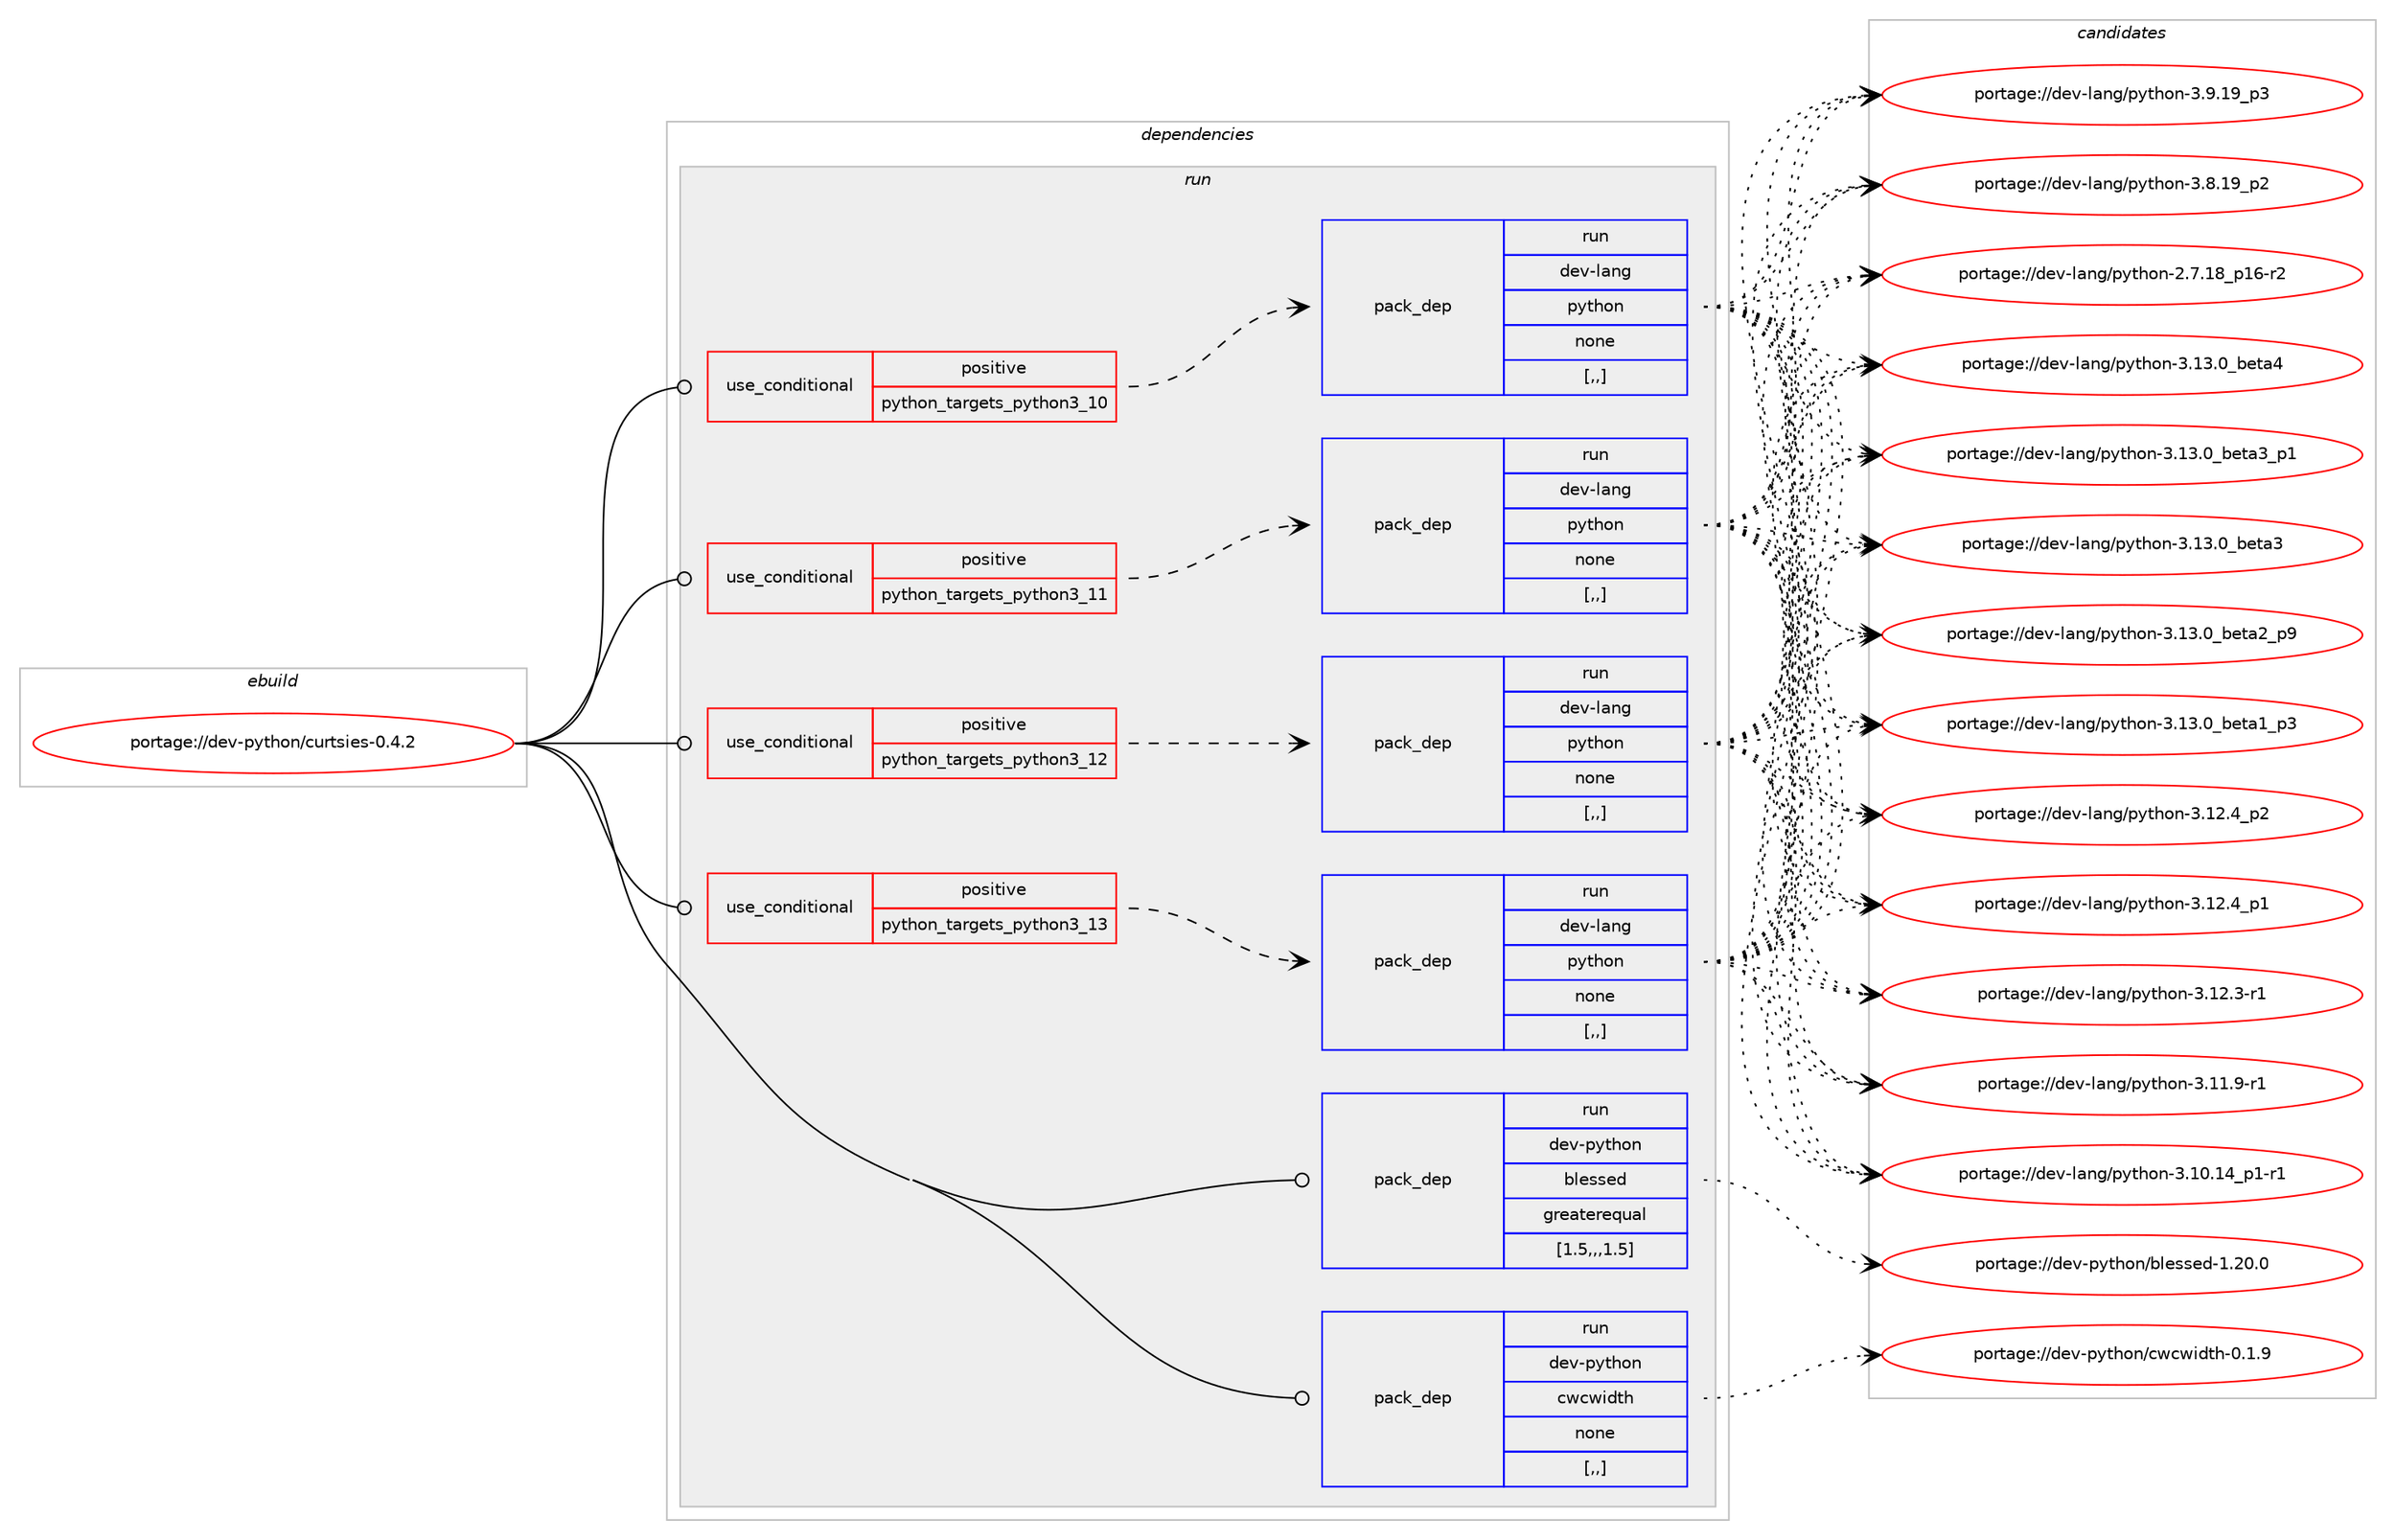 digraph prolog {

# *************
# Graph options
# *************

newrank=true;
concentrate=true;
compound=true;
graph [rankdir=LR,fontname=Helvetica,fontsize=10,ranksep=1.5];#, ranksep=2.5, nodesep=0.2];
edge  [arrowhead=vee];
node  [fontname=Helvetica,fontsize=10];

# **********
# The ebuild
# **********

subgraph cluster_leftcol {
color=gray;
label=<<i>ebuild</i>>;
id [label="portage://dev-python/curtsies-0.4.2", color=red, width=4, href="../dev-python/curtsies-0.4.2.svg"];
}

# ****************
# The dependencies
# ****************

subgraph cluster_midcol {
color=gray;
label=<<i>dependencies</i>>;
subgraph cluster_compile {
fillcolor="#eeeeee";
style=filled;
label=<<i>compile</i>>;
}
subgraph cluster_compileandrun {
fillcolor="#eeeeee";
style=filled;
label=<<i>compile and run</i>>;
}
subgraph cluster_run {
fillcolor="#eeeeee";
style=filled;
label=<<i>run</i>>;
subgraph cond32173 {
dependency144975 [label=<<TABLE BORDER="0" CELLBORDER="1" CELLSPACING="0" CELLPADDING="4"><TR><TD ROWSPAN="3" CELLPADDING="10">use_conditional</TD></TR><TR><TD>positive</TD></TR><TR><TD>python_targets_python3_10</TD></TR></TABLE>>, shape=none, color=red];
subgraph pack111555 {
dependency144976 [label=<<TABLE BORDER="0" CELLBORDER="1" CELLSPACING="0" CELLPADDING="4" WIDTH="220"><TR><TD ROWSPAN="6" CELLPADDING="30">pack_dep</TD></TR><TR><TD WIDTH="110">run</TD></TR><TR><TD>dev-lang</TD></TR><TR><TD>python</TD></TR><TR><TD>none</TD></TR><TR><TD>[,,]</TD></TR></TABLE>>, shape=none, color=blue];
}
dependency144975:e -> dependency144976:w [weight=20,style="dashed",arrowhead="vee"];
}
id:e -> dependency144975:w [weight=20,style="solid",arrowhead="odot"];
subgraph cond32174 {
dependency144977 [label=<<TABLE BORDER="0" CELLBORDER="1" CELLSPACING="0" CELLPADDING="4"><TR><TD ROWSPAN="3" CELLPADDING="10">use_conditional</TD></TR><TR><TD>positive</TD></TR><TR><TD>python_targets_python3_11</TD></TR></TABLE>>, shape=none, color=red];
subgraph pack111556 {
dependency144978 [label=<<TABLE BORDER="0" CELLBORDER="1" CELLSPACING="0" CELLPADDING="4" WIDTH="220"><TR><TD ROWSPAN="6" CELLPADDING="30">pack_dep</TD></TR><TR><TD WIDTH="110">run</TD></TR><TR><TD>dev-lang</TD></TR><TR><TD>python</TD></TR><TR><TD>none</TD></TR><TR><TD>[,,]</TD></TR></TABLE>>, shape=none, color=blue];
}
dependency144977:e -> dependency144978:w [weight=20,style="dashed",arrowhead="vee"];
}
id:e -> dependency144977:w [weight=20,style="solid",arrowhead="odot"];
subgraph cond32175 {
dependency144979 [label=<<TABLE BORDER="0" CELLBORDER="1" CELLSPACING="0" CELLPADDING="4"><TR><TD ROWSPAN="3" CELLPADDING="10">use_conditional</TD></TR><TR><TD>positive</TD></TR><TR><TD>python_targets_python3_12</TD></TR></TABLE>>, shape=none, color=red];
subgraph pack111557 {
dependency144980 [label=<<TABLE BORDER="0" CELLBORDER="1" CELLSPACING="0" CELLPADDING="4" WIDTH="220"><TR><TD ROWSPAN="6" CELLPADDING="30">pack_dep</TD></TR><TR><TD WIDTH="110">run</TD></TR><TR><TD>dev-lang</TD></TR><TR><TD>python</TD></TR><TR><TD>none</TD></TR><TR><TD>[,,]</TD></TR></TABLE>>, shape=none, color=blue];
}
dependency144979:e -> dependency144980:w [weight=20,style="dashed",arrowhead="vee"];
}
id:e -> dependency144979:w [weight=20,style="solid",arrowhead="odot"];
subgraph cond32176 {
dependency144981 [label=<<TABLE BORDER="0" CELLBORDER="1" CELLSPACING="0" CELLPADDING="4"><TR><TD ROWSPAN="3" CELLPADDING="10">use_conditional</TD></TR><TR><TD>positive</TD></TR><TR><TD>python_targets_python3_13</TD></TR></TABLE>>, shape=none, color=red];
subgraph pack111558 {
dependency144982 [label=<<TABLE BORDER="0" CELLBORDER="1" CELLSPACING="0" CELLPADDING="4" WIDTH="220"><TR><TD ROWSPAN="6" CELLPADDING="30">pack_dep</TD></TR><TR><TD WIDTH="110">run</TD></TR><TR><TD>dev-lang</TD></TR><TR><TD>python</TD></TR><TR><TD>none</TD></TR><TR><TD>[,,]</TD></TR></TABLE>>, shape=none, color=blue];
}
dependency144981:e -> dependency144982:w [weight=20,style="dashed",arrowhead="vee"];
}
id:e -> dependency144981:w [weight=20,style="solid",arrowhead="odot"];
subgraph pack111559 {
dependency144983 [label=<<TABLE BORDER="0" CELLBORDER="1" CELLSPACING="0" CELLPADDING="4" WIDTH="220"><TR><TD ROWSPAN="6" CELLPADDING="30">pack_dep</TD></TR><TR><TD WIDTH="110">run</TD></TR><TR><TD>dev-python</TD></TR><TR><TD>blessed</TD></TR><TR><TD>greaterequal</TD></TR><TR><TD>[1.5,,,1.5]</TD></TR></TABLE>>, shape=none, color=blue];
}
id:e -> dependency144983:w [weight=20,style="solid",arrowhead="odot"];
subgraph pack111560 {
dependency144984 [label=<<TABLE BORDER="0" CELLBORDER="1" CELLSPACING="0" CELLPADDING="4" WIDTH="220"><TR><TD ROWSPAN="6" CELLPADDING="30">pack_dep</TD></TR><TR><TD WIDTH="110">run</TD></TR><TR><TD>dev-python</TD></TR><TR><TD>cwcwidth</TD></TR><TR><TD>none</TD></TR><TR><TD>[,,]</TD></TR></TABLE>>, shape=none, color=blue];
}
id:e -> dependency144984:w [weight=20,style="solid",arrowhead="odot"];
}
}

# **************
# The candidates
# **************

subgraph cluster_choices {
rank=same;
color=gray;
label=<<i>candidates</i>>;

subgraph choice111555 {
color=black;
nodesep=1;
choice1001011184510897110103471121211161041111104551464951464895981011169752 [label="portage://dev-lang/python-3.13.0_beta4", color=red, width=4,href="../dev-lang/python-3.13.0_beta4.svg"];
choice10010111845108971101034711212111610411111045514649514648959810111697519511249 [label="portage://dev-lang/python-3.13.0_beta3_p1", color=red, width=4,href="../dev-lang/python-3.13.0_beta3_p1.svg"];
choice1001011184510897110103471121211161041111104551464951464895981011169751 [label="portage://dev-lang/python-3.13.0_beta3", color=red, width=4,href="../dev-lang/python-3.13.0_beta3.svg"];
choice10010111845108971101034711212111610411111045514649514648959810111697509511257 [label="portage://dev-lang/python-3.13.0_beta2_p9", color=red, width=4,href="../dev-lang/python-3.13.0_beta2_p9.svg"];
choice10010111845108971101034711212111610411111045514649514648959810111697499511251 [label="portage://dev-lang/python-3.13.0_beta1_p3", color=red, width=4,href="../dev-lang/python-3.13.0_beta1_p3.svg"];
choice100101118451089711010347112121116104111110455146495046529511250 [label="portage://dev-lang/python-3.12.4_p2", color=red, width=4,href="../dev-lang/python-3.12.4_p2.svg"];
choice100101118451089711010347112121116104111110455146495046529511249 [label="portage://dev-lang/python-3.12.4_p1", color=red, width=4,href="../dev-lang/python-3.12.4_p1.svg"];
choice100101118451089711010347112121116104111110455146495046514511449 [label="portage://dev-lang/python-3.12.3-r1", color=red, width=4,href="../dev-lang/python-3.12.3-r1.svg"];
choice100101118451089711010347112121116104111110455146494946574511449 [label="portage://dev-lang/python-3.11.9-r1", color=red, width=4,href="../dev-lang/python-3.11.9-r1.svg"];
choice100101118451089711010347112121116104111110455146494846495295112494511449 [label="portage://dev-lang/python-3.10.14_p1-r1", color=red, width=4,href="../dev-lang/python-3.10.14_p1-r1.svg"];
choice100101118451089711010347112121116104111110455146574649579511251 [label="portage://dev-lang/python-3.9.19_p3", color=red, width=4,href="../dev-lang/python-3.9.19_p3.svg"];
choice100101118451089711010347112121116104111110455146564649579511250 [label="portage://dev-lang/python-3.8.19_p2", color=red, width=4,href="../dev-lang/python-3.8.19_p2.svg"];
choice100101118451089711010347112121116104111110455046554649569511249544511450 [label="portage://dev-lang/python-2.7.18_p16-r2", color=red, width=4,href="../dev-lang/python-2.7.18_p16-r2.svg"];
dependency144976:e -> choice1001011184510897110103471121211161041111104551464951464895981011169752:w [style=dotted,weight="100"];
dependency144976:e -> choice10010111845108971101034711212111610411111045514649514648959810111697519511249:w [style=dotted,weight="100"];
dependency144976:e -> choice1001011184510897110103471121211161041111104551464951464895981011169751:w [style=dotted,weight="100"];
dependency144976:e -> choice10010111845108971101034711212111610411111045514649514648959810111697509511257:w [style=dotted,weight="100"];
dependency144976:e -> choice10010111845108971101034711212111610411111045514649514648959810111697499511251:w [style=dotted,weight="100"];
dependency144976:e -> choice100101118451089711010347112121116104111110455146495046529511250:w [style=dotted,weight="100"];
dependency144976:e -> choice100101118451089711010347112121116104111110455146495046529511249:w [style=dotted,weight="100"];
dependency144976:e -> choice100101118451089711010347112121116104111110455146495046514511449:w [style=dotted,weight="100"];
dependency144976:e -> choice100101118451089711010347112121116104111110455146494946574511449:w [style=dotted,weight="100"];
dependency144976:e -> choice100101118451089711010347112121116104111110455146494846495295112494511449:w [style=dotted,weight="100"];
dependency144976:e -> choice100101118451089711010347112121116104111110455146574649579511251:w [style=dotted,weight="100"];
dependency144976:e -> choice100101118451089711010347112121116104111110455146564649579511250:w [style=dotted,weight="100"];
dependency144976:e -> choice100101118451089711010347112121116104111110455046554649569511249544511450:w [style=dotted,weight="100"];
}
subgraph choice111556 {
color=black;
nodesep=1;
choice1001011184510897110103471121211161041111104551464951464895981011169752 [label="portage://dev-lang/python-3.13.0_beta4", color=red, width=4,href="../dev-lang/python-3.13.0_beta4.svg"];
choice10010111845108971101034711212111610411111045514649514648959810111697519511249 [label="portage://dev-lang/python-3.13.0_beta3_p1", color=red, width=4,href="../dev-lang/python-3.13.0_beta3_p1.svg"];
choice1001011184510897110103471121211161041111104551464951464895981011169751 [label="portage://dev-lang/python-3.13.0_beta3", color=red, width=4,href="../dev-lang/python-3.13.0_beta3.svg"];
choice10010111845108971101034711212111610411111045514649514648959810111697509511257 [label="portage://dev-lang/python-3.13.0_beta2_p9", color=red, width=4,href="../dev-lang/python-3.13.0_beta2_p9.svg"];
choice10010111845108971101034711212111610411111045514649514648959810111697499511251 [label="portage://dev-lang/python-3.13.0_beta1_p3", color=red, width=4,href="../dev-lang/python-3.13.0_beta1_p3.svg"];
choice100101118451089711010347112121116104111110455146495046529511250 [label="portage://dev-lang/python-3.12.4_p2", color=red, width=4,href="../dev-lang/python-3.12.4_p2.svg"];
choice100101118451089711010347112121116104111110455146495046529511249 [label="portage://dev-lang/python-3.12.4_p1", color=red, width=4,href="../dev-lang/python-3.12.4_p1.svg"];
choice100101118451089711010347112121116104111110455146495046514511449 [label="portage://dev-lang/python-3.12.3-r1", color=red, width=4,href="../dev-lang/python-3.12.3-r1.svg"];
choice100101118451089711010347112121116104111110455146494946574511449 [label="portage://dev-lang/python-3.11.9-r1", color=red, width=4,href="../dev-lang/python-3.11.9-r1.svg"];
choice100101118451089711010347112121116104111110455146494846495295112494511449 [label="portage://dev-lang/python-3.10.14_p1-r1", color=red, width=4,href="../dev-lang/python-3.10.14_p1-r1.svg"];
choice100101118451089711010347112121116104111110455146574649579511251 [label="portage://dev-lang/python-3.9.19_p3", color=red, width=4,href="../dev-lang/python-3.9.19_p3.svg"];
choice100101118451089711010347112121116104111110455146564649579511250 [label="portage://dev-lang/python-3.8.19_p2", color=red, width=4,href="../dev-lang/python-3.8.19_p2.svg"];
choice100101118451089711010347112121116104111110455046554649569511249544511450 [label="portage://dev-lang/python-2.7.18_p16-r2", color=red, width=4,href="../dev-lang/python-2.7.18_p16-r2.svg"];
dependency144978:e -> choice1001011184510897110103471121211161041111104551464951464895981011169752:w [style=dotted,weight="100"];
dependency144978:e -> choice10010111845108971101034711212111610411111045514649514648959810111697519511249:w [style=dotted,weight="100"];
dependency144978:e -> choice1001011184510897110103471121211161041111104551464951464895981011169751:w [style=dotted,weight="100"];
dependency144978:e -> choice10010111845108971101034711212111610411111045514649514648959810111697509511257:w [style=dotted,weight="100"];
dependency144978:e -> choice10010111845108971101034711212111610411111045514649514648959810111697499511251:w [style=dotted,weight="100"];
dependency144978:e -> choice100101118451089711010347112121116104111110455146495046529511250:w [style=dotted,weight="100"];
dependency144978:e -> choice100101118451089711010347112121116104111110455146495046529511249:w [style=dotted,weight="100"];
dependency144978:e -> choice100101118451089711010347112121116104111110455146495046514511449:w [style=dotted,weight="100"];
dependency144978:e -> choice100101118451089711010347112121116104111110455146494946574511449:w [style=dotted,weight="100"];
dependency144978:e -> choice100101118451089711010347112121116104111110455146494846495295112494511449:w [style=dotted,weight="100"];
dependency144978:e -> choice100101118451089711010347112121116104111110455146574649579511251:w [style=dotted,weight="100"];
dependency144978:e -> choice100101118451089711010347112121116104111110455146564649579511250:w [style=dotted,weight="100"];
dependency144978:e -> choice100101118451089711010347112121116104111110455046554649569511249544511450:w [style=dotted,weight="100"];
}
subgraph choice111557 {
color=black;
nodesep=1;
choice1001011184510897110103471121211161041111104551464951464895981011169752 [label="portage://dev-lang/python-3.13.0_beta4", color=red, width=4,href="../dev-lang/python-3.13.0_beta4.svg"];
choice10010111845108971101034711212111610411111045514649514648959810111697519511249 [label="portage://dev-lang/python-3.13.0_beta3_p1", color=red, width=4,href="../dev-lang/python-3.13.0_beta3_p1.svg"];
choice1001011184510897110103471121211161041111104551464951464895981011169751 [label="portage://dev-lang/python-3.13.0_beta3", color=red, width=4,href="../dev-lang/python-3.13.0_beta3.svg"];
choice10010111845108971101034711212111610411111045514649514648959810111697509511257 [label="portage://dev-lang/python-3.13.0_beta2_p9", color=red, width=4,href="../dev-lang/python-3.13.0_beta2_p9.svg"];
choice10010111845108971101034711212111610411111045514649514648959810111697499511251 [label="portage://dev-lang/python-3.13.0_beta1_p3", color=red, width=4,href="../dev-lang/python-3.13.0_beta1_p3.svg"];
choice100101118451089711010347112121116104111110455146495046529511250 [label="portage://dev-lang/python-3.12.4_p2", color=red, width=4,href="../dev-lang/python-3.12.4_p2.svg"];
choice100101118451089711010347112121116104111110455146495046529511249 [label="portage://dev-lang/python-3.12.4_p1", color=red, width=4,href="../dev-lang/python-3.12.4_p1.svg"];
choice100101118451089711010347112121116104111110455146495046514511449 [label="portage://dev-lang/python-3.12.3-r1", color=red, width=4,href="../dev-lang/python-3.12.3-r1.svg"];
choice100101118451089711010347112121116104111110455146494946574511449 [label="portage://dev-lang/python-3.11.9-r1", color=red, width=4,href="../dev-lang/python-3.11.9-r1.svg"];
choice100101118451089711010347112121116104111110455146494846495295112494511449 [label="portage://dev-lang/python-3.10.14_p1-r1", color=red, width=4,href="../dev-lang/python-3.10.14_p1-r1.svg"];
choice100101118451089711010347112121116104111110455146574649579511251 [label="portage://dev-lang/python-3.9.19_p3", color=red, width=4,href="../dev-lang/python-3.9.19_p3.svg"];
choice100101118451089711010347112121116104111110455146564649579511250 [label="portage://dev-lang/python-3.8.19_p2", color=red, width=4,href="../dev-lang/python-3.8.19_p2.svg"];
choice100101118451089711010347112121116104111110455046554649569511249544511450 [label="portage://dev-lang/python-2.7.18_p16-r2", color=red, width=4,href="../dev-lang/python-2.7.18_p16-r2.svg"];
dependency144980:e -> choice1001011184510897110103471121211161041111104551464951464895981011169752:w [style=dotted,weight="100"];
dependency144980:e -> choice10010111845108971101034711212111610411111045514649514648959810111697519511249:w [style=dotted,weight="100"];
dependency144980:e -> choice1001011184510897110103471121211161041111104551464951464895981011169751:w [style=dotted,weight="100"];
dependency144980:e -> choice10010111845108971101034711212111610411111045514649514648959810111697509511257:w [style=dotted,weight="100"];
dependency144980:e -> choice10010111845108971101034711212111610411111045514649514648959810111697499511251:w [style=dotted,weight="100"];
dependency144980:e -> choice100101118451089711010347112121116104111110455146495046529511250:w [style=dotted,weight="100"];
dependency144980:e -> choice100101118451089711010347112121116104111110455146495046529511249:w [style=dotted,weight="100"];
dependency144980:e -> choice100101118451089711010347112121116104111110455146495046514511449:w [style=dotted,weight="100"];
dependency144980:e -> choice100101118451089711010347112121116104111110455146494946574511449:w [style=dotted,weight="100"];
dependency144980:e -> choice100101118451089711010347112121116104111110455146494846495295112494511449:w [style=dotted,weight="100"];
dependency144980:e -> choice100101118451089711010347112121116104111110455146574649579511251:w [style=dotted,weight="100"];
dependency144980:e -> choice100101118451089711010347112121116104111110455146564649579511250:w [style=dotted,weight="100"];
dependency144980:e -> choice100101118451089711010347112121116104111110455046554649569511249544511450:w [style=dotted,weight="100"];
}
subgraph choice111558 {
color=black;
nodesep=1;
choice1001011184510897110103471121211161041111104551464951464895981011169752 [label="portage://dev-lang/python-3.13.0_beta4", color=red, width=4,href="../dev-lang/python-3.13.0_beta4.svg"];
choice10010111845108971101034711212111610411111045514649514648959810111697519511249 [label="portage://dev-lang/python-3.13.0_beta3_p1", color=red, width=4,href="../dev-lang/python-3.13.0_beta3_p1.svg"];
choice1001011184510897110103471121211161041111104551464951464895981011169751 [label="portage://dev-lang/python-3.13.0_beta3", color=red, width=4,href="../dev-lang/python-3.13.0_beta3.svg"];
choice10010111845108971101034711212111610411111045514649514648959810111697509511257 [label="portage://dev-lang/python-3.13.0_beta2_p9", color=red, width=4,href="../dev-lang/python-3.13.0_beta2_p9.svg"];
choice10010111845108971101034711212111610411111045514649514648959810111697499511251 [label="portage://dev-lang/python-3.13.0_beta1_p3", color=red, width=4,href="../dev-lang/python-3.13.0_beta1_p3.svg"];
choice100101118451089711010347112121116104111110455146495046529511250 [label="portage://dev-lang/python-3.12.4_p2", color=red, width=4,href="../dev-lang/python-3.12.4_p2.svg"];
choice100101118451089711010347112121116104111110455146495046529511249 [label="portage://dev-lang/python-3.12.4_p1", color=red, width=4,href="../dev-lang/python-3.12.4_p1.svg"];
choice100101118451089711010347112121116104111110455146495046514511449 [label="portage://dev-lang/python-3.12.3-r1", color=red, width=4,href="../dev-lang/python-3.12.3-r1.svg"];
choice100101118451089711010347112121116104111110455146494946574511449 [label="portage://dev-lang/python-3.11.9-r1", color=red, width=4,href="../dev-lang/python-3.11.9-r1.svg"];
choice100101118451089711010347112121116104111110455146494846495295112494511449 [label="portage://dev-lang/python-3.10.14_p1-r1", color=red, width=4,href="../dev-lang/python-3.10.14_p1-r1.svg"];
choice100101118451089711010347112121116104111110455146574649579511251 [label="portage://dev-lang/python-3.9.19_p3", color=red, width=4,href="../dev-lang/python-3.9.19_p3.svg"];
choice100101118451089711010347112121116104111110455146564649579511250 [label="portage://dev-lang/python-3.8.19_p2", color=red, width=4,href="../dev-lang/python-3.8.19_p2.svg"];
choice100101118451089711010347112121116104111110455046554649569511249544511450 [label="portage://dev-lang/python-2.7.18_p16-r2", color=red, width=4,href="../dev-lang/python-2.7.18_p16-r2.svg"];
dependency144982:e -> choice1001011184510897110103471121211161041111104551464951464895981011169752:w [style=dotted,weight="100"];
dependency144982:e -> choice10010111845108971101034711212111610411111045514649514648959810111697519511249:w [style=dotted,weight="100"];
dependency144982:e -> choice1001011184510897110103471121211161041111104551464951464895981011169751:w [style=dotted,weight="100"];
dependency144982:e -> choice10010111845108971101034711212111610411111045514649514648959810111697509511257:w [style=dotted,weight="100"];
dependency144982:e -> choice10010111845108971101034711212111610411111045514649514648959810111697499511251:w [style=dotted,weight="100"];
dependency144982:e -> choice100101118451089711010347112121116104111110455146495046529511250:w [style=dotted,weight="100"];
dependency144982:e -> choice100101118451089711010347112121116104111110455146495046529511249:w [style=dotted,weight="100"];
dependency144982:e -> choice100101118451089711010347112121116104111110455146495046514511449:w [style=dotted,weight="100"];
dependency144982:e -> choice100101118451089711010347112121116104111110455146494946574511449:w [style=dotted,weight="100"];
dependency144982:e -> choice100101118451089711010347112121116104111110455146494846495295112494511449:w [style=dotted,weight="100"];
dependency144982:e -> choice100101118451089711010347112121116104111110455146574649579511251:w [style=dotted,weight="100"];
dependency144982:e -> choice100101118451089711010347112121116104111110455146564649579511250:w [style=dotted,weight="100"];
dependency144982:e -> choice100101118451089711010347112121116104111110455046554649569511249544511450:w [style=dotted,weight="100"];
}
subgraph choice111559 {
color=black;
nodesep=1;
choice10010111845112121116104111110479810810111511510110045494650484648 [label="portage://dev-python/blessed-1.20.0", color=red, width=4,href="../dev-python/blessed-1.20.0.svg"];
dependency144983:e -> choice10010111845112121116104111110479810810111511510110045494650484648:w [style=dotted,weight="100"];
}
subgraph choice111560 {
color=black;
nodesep=1;
choice10010111845112121116104111110479911999119105100116104454846494657 [label="portage://dev-python/cwcwidth-0.1.9", color=red, width=4,href="../dev-python/cwcwidth-0.1.9.svg"];
dependency144984:e -> choice10010111845112121116104111110479911999119105100116104454846494657:w [style=dotted,weight="100"];
}
}

}
